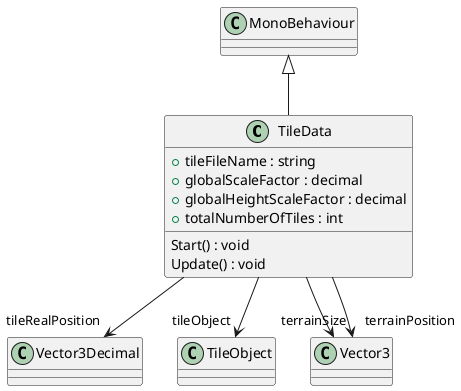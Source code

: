 @startuml
class TileData {
    + tileFileName : string
    + globalScaleFactor : decimal
    + globalHeightScaleFactor : decimal
    + totalNumberOfTiles : int
    Start() : void
    Update() : void
}
MonoBehaviour <|-- TileData
TileData --> "tileRealPosition" Vector3Decimal
TileData --> "tileObject" TileObject
TileData --> "terrainSize" Vector3
TileData --> "terrainPosition" Vector3
@enduml
